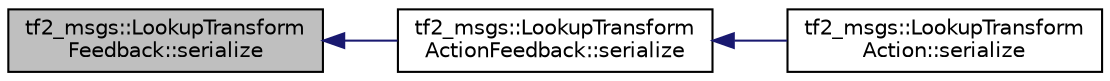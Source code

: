 digraph "tf2_msgs::LookupTransformFeedback::serialize"
{
  edge [fontname="Helvetica",fontsize="10",labelfontname="Helvetica",labelfontsize="10"];
  node [fontname="Helvetica",fontsize="10",shape=record];
  rankdir="LR";
  Node1 [label="tf2_msgs::LookupTransform\lFeedback::serialize",height=0.2,width=0.4,color="black", fillcolor="grey75", style="filled" fontcolor="black"];
  Node1 -> Node2 [dir="back",color="midnightblue",fontsize="10",style="solid",fontname="Helvetica"];
  Node2 [label="tf2_msgs::LookupTransform\lActionFeedback::serialize",height=0.2,width=0.4,color="black", fillcolor="white", style="filled",URL="$classtf2__msgs_1_1_lookup_transform_action_feedback.html#af628dc858ed2e58cf105920292b66286"];
  Node2 -> Node3 [dir="back",color="midnightblue",fontsize="10",style="solid",fontname="Helvetica"];
  Node3 [label="tf2_msgs::LookupTransform\lAction::serialize",height=0.2,width=0.4,color="black", fillcolor="white", style="filled",URL="$classtf2__msgs_1_1_lookup_transform_action.html#a7c5880ab1d4af63ee270b5ddfad178b5"];
}
